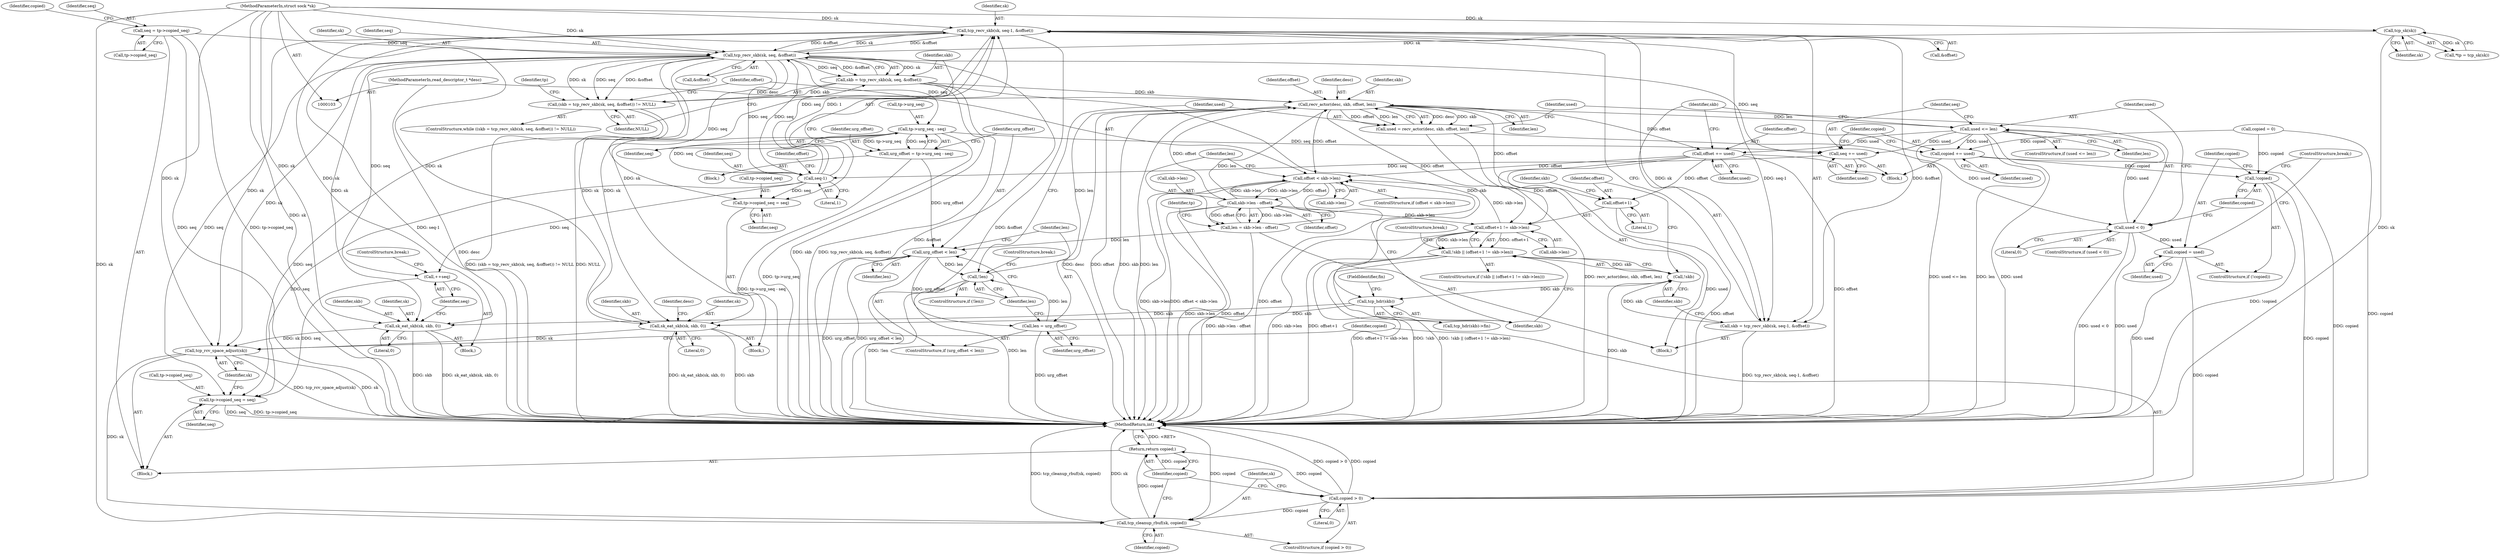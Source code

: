 digraph "0_linux_baff42ab1494528907bf4d5870359e31711746ae@pointer" {
"1000221" [label="(Call,tcp_recv_skb(sk, seq-1, &offset))"];
"1000138" [label="(Call,tcp_recv_skb(sk, seq, &offset))"];
"1000253" [label="(Call,sk_eat_skb(sk, skb, 0))"];
"1000221" [label="(Call,tcp_recv_skb(sk, seq-1, &offset))"];
"1000104" [label="(MethodParameterIn,struct sock *sk)"];
"1000223" [label="(Call,seq-1)"];
"1000210" [label="(Call,seq += used)"];
"1000206" [label="(Call,used <= len)"];
"1000193" [label="(Call,used < 0)"];
"1000185" [label="(Call,used = recv_actor(desc, skb, offset, len))"];
"1000187" [label="(Call,recv_actor(desc, skb, offset, len))"];
"1000105" [label="(MethodParameterIn,read_descriptor_t *desc)"];
"1000136" [label="(Call,skb = tcp_recv_skb(sk, seq, &offset))"];
"1000156" [label="(Call,skb->len - offset)"];
"1000146" [label="(Call,offset < skb->len)"];
"1000216" [label="(Call,offset += used)"];
"1000232" [label="(Call,offset+1 != skb->len)"];
"1000154" [label="(Call,len = skb->len - offset)"];
"1000182" [label="(Call,!len)"];
"1000178" [label="(Call,len = urg_offset)"];
"1000175" [label="(Call,urg_offset < len)"];
"1000167" [label="(Call,urg_offset = tp->urg_seq - seq)"];
"1000169" [label="(Call,tp->urg_seq - seq)"];
"1000242" [label="(Call,tcp_hdr(skb))"];
"1000230" [label="(Call,!skb)"];
"1000219" [label="(Call,skb = tcp_recv_skb(sk, seq-1, &offset))"];
"1000112" [label="(Call,tcp_sk(sk))"];
"1000115" [label="(Call,seq = tp->copied_seq)"];
"1000135" [label="(Call,(skb = tcp_recv_skb(sk, seq, &offset)) != NULL)"];
"1000229" [label="(Call,!skb || (offset+1 != skb->len))"];
"1000200" [label="(Call,copied = used)"];
"1000276" [label="(Call,copied > 0)"];
"1000279" [label="(Call,tcp_cleanup_rbuf(sk, copied))"];
"1000282" [label="(Return,return copied;)"];
"1000246" [label="(Call,sk_eat_skb(sk, skb, 0))"];
"1000273" [label="(Call,tcp_rcv_space_adjust(sk))"];
"1000250" [label="(Call,++seq)"];
"1000268" [label="(Call,tp->copied_seq = seq)"];
"1000263" [label="(Call,tp->copied_seq = seq)"];
"1000213" [label="(Call,copied += used)"];
"1000198" [label="(Call,!copied)"];
"1000233" [label="(Call,offset+1)"];
"1000227" [label="(Identifier,offset)"];
"1000141" [label="(Call,&offset)"];
"1000160" [label="(Identifier,offset)"];
"1000193" [label="(Call,used < 0)"];
"1000202" [label="(Identifier,used)"];
"1000156" [label="(Call,skb->len - offset)"];
"1000277" [label="(Identifier,copied)"];
"1000184" [label="(ControlStructure,break;)"];
"1000165" [label="(Block,)"];
"1000233" [label="(Call,offset+1)"];
"1000254" [label="(Identifier,sk)"];
"1000269" [label="(Call,tp->copied_seq)"];
"1000243" [label="(Identifier,skb)"];
"1000210" [label="(Call,seq += used)"];
"1000212" [label="(Identifier,used)"];
"1000223" [label="(Call,seq-1)"];
"1000194" [label="(Identifier,used)"];
"1000157" [label="(Call,skb->len)"];
"1000218" [label="(Identifier,used)"];
"1000139" [label="(Identifier,sk)"];
"1000242" [label="(Call,tcp_hdr(skb))"];
"1000272" [label="(Identifier,seq)"];
"1000255" [label="(Identifier,skb)"];
"1000186" [label="(Identifier,used)"];
"1000260" [label="(Identifier,desc)"];
"1000188" [label="(Identifier,desc)"];
"1000221" [label="(Call,tcp_recv_skb(sk, seq-1, &offset))"];
"1000187" [label="(Call,recv_actor(desc, skb, offset, len))"];
"1000200" [label="(Call,copied = used)"];
"1000267" [label="(Identifier,seq)"];
"1000183" [label="(Identifier,len)"];
"1000138" [label="(Call,tcp_recv_skb(sk, seq, &offset))"];
"1000225" [label="(Literal,1)"];
"1000140" [label="(Identifier,seq)"];
"1000154" [label="(Call,len = skb->len - offset)"];
"1000215" [label="(Identifier,used)"];
"1000244" [label="(FieldIdentifier,fin)"];
"1000203" [label="(ControlStructure,break;)"];
"1000117" [label="(Call,tp->copied_seq)"];
"1000281" [label="(Identifier,copied)"];
"1000251" [label="(Identifier,seq)"];
"1000181" [label="(ControlStructure,if (!len))"];
"1000168" [label="(Identifier,urg_offset)"];
"1000217" [label="(Identifier,offset)"];
"1000274" [label="(Identifier,sk)"];
"1000174" [label="(ControlStructure,if (urg_offset < len))"];
"1000248" [label="(Identifier,skb)"];
"1000137" [label="(Identifier,skb)"];
"1000234" [label="(Identifier,offset)"];
"1000214" [label="(Identifier,copied)"];
"1000176" [label="(Identifier,urg_offset)"];
"1000147" [label="(Identifier,offset)"];
"1000146" [label="(Call,offset < skb->len)"];
"1000273" [label="(Call,tcp_rcv_space_adjust(sk))"];
"1000268" [label="(Call,tp->copied_seq = seq)"];
"1000198" [label="(Call,!copied)"];
"1000213" [label="(Call,copied += used)"];
"1000122" [label="(Call,copied = 0)"];
"1000224" [label="(Identifier,seq)"];
"1000241" [label="(Call,tcp_hdr(skb)->fin)"];
"1000175" [label="(Call,urg_offset < len)"];
"1000178" [label="(Call,len = urg_offset)"];
"1000270" [label="(Identifier,tp)"];
"1000228" [label="(ControlStructure,if (!skb || (offset+1 != skb->len)))"];
"1000275" [label="(ControlStructure,if (copied > 0))"];
"1000284" [label="(MethodReturn,int)"];
"1000170" [label="(Call,tp->urg_seq)"];
"1000143" [label="(Identifier,NULL)"];
"1000115" [label="(Call,seq = tp->copied_seq)"];
"1000173" [label="(Identifier,seq)"];
"1000222" [label="(Identifier,sk)"];
"1000113" [label="(Identifier,sk)"];
"1000134" [label="(ControlStructure,while ((skb = tcp_recv_skb(sk, seq, &offset)) != NULL))"];
"1000169" [label="(Call,tp->urg_seq - seq)"];
"1000236" [label="(Call,skb->len)"];
"1000280" [label="(Identifier,sk)"];
"1000235" [label="(Literal,1)"];
"1000144" [label="(Block,)"];
"1000283" [label="(Identifier,copied)"];
"1000252" [label="(ControlStructure,break;)"];
"1000151" [label="(Block,)"];
"1000219" [label="(Call,skb = tcp_recv_skb(sk, seq-1, &offset))"];
"1000229" [label="(Call,!skb || (offset+1 != skb->len))"];
"1000192" [label="(ControlStructure,if (used < 0))"];
"1000177" [label="(Identifier,len)"];
"1000195" [label="(Literal,0)"];
"1000231" [label="(Identifier,skb)"];
"1000112" [label="(Call,tcp_sk(sk))"];
"1000105" [label="(MethodParameterIn,read_descriptor_t *desc)"];
"1000182" [label="(Call,!len)"];
"1000245" [label="(Block,)"];
"1000249" [label="(Literal,0)"];
"1000104" [label="(MethodParameterIn,struct sock *sk)"];
"1000148" [label="(Call,skb->len)"];
"1000278" [label="(Literal,0)"];
"1000123" [label="(Identifier,copied)"];
"1000179" [label="(Identifier,len)"];
"1000279" [label="(Call,tcp_cleanup_rbuf(sk, copied))"];
"1000256" [label="(Literal,0)"];
"1000226" [label="(Call,&offset)"];
"1000209" [label="(Block,)"];
"1000237" [label="(Identifier,skb)"];
"1000246" [label="(Call,sk_eat_skb(sk, skb, 0))"];
"1000206" [label="(Call,used <= len)"];
"1000145" [label="(ControlStructure,if (offset < skb->len))"];
"1000135" [label="(Call,(skb = tcp_recv_skb(sk, seq, &offset)) != NULL)"];
"1000205" [label="(ControlStructure,if (used <= len))"];
"1000207" [label="(Identifier,used)"];
"1000185" [label="(Call,used = recv_actor(desc, skb, offset, len))"];
"1000250" [label="(Call,++seq)"];
"1000211" [label="(Identifier,seq)"];
"1000201" [label="(Identifier,copied)"];
"1000253" [label="(Call,sk_eat_skb(sk, skb, 0))"];
"1000167" [label="(Call,urg_offset = tp->urg_seq - seq)"];
"1000208" [label="(Identifier,len)"];
"1000197" [label="(ControlStructure,if (!copied))"];
"1000180" [label="(Identifier,urg_offset)"];
"1000189" [label="(Identifier,skb)"];
"1000276" [label="(Call,copied > 0)"];
"1000232" [label="(Call,offset+1 != skb->len)"];
"1000282" [label="(Return,return copied;)"];
"1000216" [label="(Call,offset += used)"];
"1000163" [label="(Identifier,tp)"];
"1000107" [label="(Block,)"];
"1000264" [label="(Call,tp->copied_seq)"];
"1000190" [label="(Identifier,offset)"];
"1000136" [label="(Call,skb = tcp_recv_skb(sk, seq, &offset))"];
"1000191" [label="(Identifier,len)"];
"1000247" [label="(Identifier,sk)"];
"1000155" [label="(Identifier,len)"];
"1000263" [label="(Call,tp->copied_seq = seq)"];
"1000116" [label="(Identifier,seq)"];
"1000220" [label="(Identifier,skb)"];
"1000199" [label="(Identifier,copied)"];
"1000230" [label="(Call,!skb)"];
"1000239" [label="(ControlStructure,break;)"];
"1000110" [label="(Call,*tp = tcp_sk(sk))"];
"1000221" -> "1000219"  [label="AST: "];
"1000221" -> "1000226"  [label="CFG: "];
"1000222" -> "1000221"  [label="AST: "];
"1000223" -> "1000221"  [label="AST: "];
"1000226" -> "1000221"  [label="AST: "];
"1000219" -> "1000221"  [label="CFG: "];
"1000221" -> "1000284"  [label="DDG: seq-1"];
"1000221" -> "1000284"  [label="DDG: &offset"];
"1000221" -> "1000138"  [label="DDG: &offset"];
"1000221" -> "1000219"  [label="DDG: sk"];
"1000221" -> "1000219"  [label="DDG: seq-1"];
"1000221" -> "1000219"  [label="DDG: &offset"];
"1000138" -> "1000221"  [label="DDG: sk"];
"1000138" -> "1000221"  [label="DDG: &offset"];
"1000104" -> "1000221"  [label="DDG: sk"];
"1000223" -> "1000221"  [label="DDG: seq"];
"1000223" -> "1000221"  [label="DDG: 1"];
"1000221" -> "1000246"  [label="DDG: sk"];
"1000221" -> "1000253"  [label="DDG: sk"];
"1000221" -> "1000273"  [label="DDG: sk"];
"1000138" -> "1000136"  [label="AST: "];
"1000138" -> "1000141"  [label="CFG: "];
"1000139" -> "1000138"  [label="AST: "];
"1000140" -> "1000138"  [label="AST: "];
"1000141" -> "1000138"  [label="AST: "];
"1000136" -> "1000138"  [label="CFG: "];
"1000138" -> "1000284"  [label="DDG: &offset"];
"1000138" -> "1000135"  [label="DDG: sk"];
"1000138" -> "1000135"  [label="DDG: seq"];
"1000138" -> "1000135"  [label="DDG: &offset"];
"1000138" -> "1000136"  [label="DDG: sk"];
"1000138" -> "1000136"  [label="DDG: seq"];
"1000138" -> "1000136"  [label="DDG: &offset"];
"1000253" -> "1000138"  [label="DDG: sk"];
"1000112" -> "1000138"  [label="DDG: sk"];
"1000104" -> "1000138"  [label="DDG: sk"];
"1000115" -> "1000138"  [label="DDG: seq"];
"1000223" -> "1000138"  [label="DDG: seq"];
"1000138" -> "1000169"  [label="DDG: seq"];
"1000138" -> "1000210"  [label="DDG: seq"];
"1000138" -> "1000223"  [label="DDG: seq"];
"1000138" -> "1000246"  [label="DDG: sk"];
"1000138" -> "1000250"  [label="DDG: seq"];
"1000138" -> "1000253"  [label="DDG: sk"];
"1000138" -> "1000263"  [label="DDG: seq"];
"1000138" -> "1000268"  [label="DDG: seq"];
"1000138" -> "1000273"  [label="DDG: sk"];
"1000253" -> "1000144"  [label="AST: "];
"1000253" -> "1000256"  [label="CFG: "];
"1000254" -> "1000253"  [label="AST: "];
"1000255" -> "1000253"  [label="AST: "];
"1000256" -> "1000253"  [label="AST: "];
"1000260" -> "1000253"  [label="CFG: "];
"1000253" -> "1000284"  [label="DDG: sk_eat_skb(sk, skb, 0)"];
"1000253" -> "1000284"  [label="DDG: skb"];
"1000104" -> "1000253"  [label="DDG: sk"];
"1000242" -> "1000253"  [label="DDG: skb"];
"1000253" -> "1000273"  [label="DDG: sk"];
"1000104" -> "1000103"  [label="AST: "];
"1000104" -> "1000284"  [label="DDG: sk"];
"1000104" -> "1000112"  [label="DDG: sk"];
"1000104" -> "1000246"  [label="DDG: sk"];
"1000104" -> "1000273"  [label="DDG: sk"];
"1000104" -> "1000279"  [label="DDG: sk"];
"1000223" -> "1000225"  [label="CFG: "];
"1000224" -> "1000223"  [label="AST: "];
"1000225" -> "1000223"  [label="AST: "];
"1000227" -> "1000223"  [label="CFG: "];
"1000210" -> "1000223"  [label="DDG: seq"];
"1000169" -> "1000223"  [label="DDG: seq"];
"1000223" -> "1000250"  [label="DDG: seq"];
"1000223" -> "1000263"  [label="DDG: seq"];
"1000223" -> "1000268"  [label="DDG: seq"];
"1000210" -> "1000209"  [label="AST: "];
"1000210" -> "1000212"  [label="CFG: "];
"1000211" -> "1000210"  [label="AST: "];
"1000212" -> "1000210"  [label="AST: "];
"1000214" -> "1000210"  [label="CFG: "];
"1000206" -> "1000210"  [label="DDG: used"];
"1000169" -> "1000210"  [label="DDG: seq"];
"1000206" -> "1000205"  [label="AST: "];
"1000206" -> "1000208"  [label="CFG: "];
"1000207" -> "1000206"  [label="AST: "];
"1000208" -> "1000206"  [label="AST: "];
"1000211" -> "1000206"  [label="CFG: "];
"1000220" -> "1000206"  [label="CFG: "];
"1000206" -> "1000284"  [label="DDG: used <= len"];
"1000206" -> "1000284"  [label="DDG: len"];
"1000206" -> "1000284"  [label="DDG: used"];
"1000193" -> "1000206"  [label="DDG: used"];
"1000187" -> "1000206"  [label="DDG: len"];
"1000206" -> "1000213"  [label="DDG: used"];
"1000206" -> "1000216"  [label="DDG: used"];
"1000193" -> "1000192"  [label="AST: "];
"1000193" -> "1000195"  [label="CFG: "];
"1000194" -> "1000193"  [label="AST: "];
"1000195" -> "1000193"  [label="AST: "];
"1000199" -> "1000193"  [label="CFG: "];
"1000207" -> "1000193"  [label="CFG: "];
"1000193" -> "1000284"  [label="DDG: used"];
"1000193" -> "1000284"  [label="DDG: used < 0"];
"1000185" -> "1000193"  [label="DDG: used"];
"1000193" -> "1000200"  [label="DDG: used"];
"1000185" -> "1000151"  [label="AST: "];
"1000185" -> "1000187"  [label="CFG: "];
"1000186" -> "1000185"  [label="AST: "];
"1000187" -> "1000185"  [label="AST: "];
"1000194" -> "1000185"  [label="CFG: "];
"1000185" -> "1000284"  [label="DDG: recv_actor(desc, skb, offset, len)"];
"1000187" -> "1000185"  [label="DDG: desc"];
"1000187" -> "1000185"  [label="DDG: skb"];
"1000187" -> "1000185"  [label="DDG: offset"];
"1000187" -> "1000185"  [label="DDG: len"];
"1000187" -> "1000191"  [label="CFG: "];
"1000188" -> "1000187"  [label="AST: "];
"1000189" -> "1000187"  [label="AST: "];
"1000190" -> "1000187"  [label="AST: "];
"1000191" -> "1000187"  [label="AST: "];
"1000187" -> "1000284"  [label="DDG: desc"];
"1000187" -> "1000284"  [label="DDG: offset"];
"1000187" -> "1000284"  [label="DDG: skb"];
"1000187" -> "1000284"  [label="DDG: len"];
"1000187" -> "1000146"  [label="DDG: offset"];
"1000105" -> "1000187"  [label="DDG: desc"];
"1000136" -> "1000187"  [label="DDG: skb"];
"1000156" -> "1000187"  [label="DDG: offset"];
"1000154" -> "1000187"  [label="DDG: len"];
"1000182" -> "1000187"  [label="DDG: len"];
"1000187" -> "1000216"  [label="DDG: offset"];
"1000187" -> "1000232"  [label="DDG: offset"];
"1000187" -> "1000233"  [label="DDG: offset"];
"1000105" -> "1000103"  [label="AST: "];
"1000105" -> "1000284"  [label="DDG: desc"];
"1000136" -> "1000135"  [label="AST: "];
"1000137" -> "1000136"  [label="AST: "];
"1000143" -> "1000136"  [label="CFG: "];
"1000136" -> "1000284"  [label="DDG: tcp_recv_skb(sk, seq, &offset)"];
"1000136" -> "1000284"  [label="DDG: skb"];
"1000136" -> "1000135"  [label="DDG: skb"];
"1000136" -> "1000242"  [label="DDG: skb"];
"1000156" -> "1000154"  [label="AST: "];
"1000156" -> "1000160"  [label="CFG: "];
"1000157" -> "1000156"  [label="AST: "];
"1000160" -> "1000156"  [label="AST: "];
"1000154" -> "1000156"  [label="CFG: "];
"1000156" -> "1000284"  [label="DDG: skb->len"];
"1000156" -> "1000284"  [label="DDG: offset"];
"1000156" -> "1000146"  [label="DDG: skb->len"];
"1000156" -> "1000154"  [label="DDG: skb->len"];
"1000156" -> "1000154"  [label="DDG: offset"];
"1000146" -> "1000156"  [label="DDG: skb->len"];
"1000146" -> "1000156"  [label="DDG: offset"];
"1000156" -> "1000232"  [label="DDG: skb->len"];
"1000146" -> "1000145"  [label="AST: "];
"1000146" -> "1000148"  [label="CFG: "];
"1000147" -> "1000146"  [label="AST: "];
"1000148" -> "1000146"  [label="AST: "];
"1000155" -> "1000146"  [label="CFG: "];
"1000243" -> "1000146"  [label="CFG: "];
"1000146" -> "1000284"  [label="DDG: skb->len"];
"1000146" -> "1000284"  [label="DDG: offset < skb->len"];
"1000146" -> "1000284"  [label="DDG: offset"];
"1000216" -> "1000146"  [label="DDG: offset"];
"1000232" -> "1000146"  [label="DDG: skb->len"];
"1000216" -> "1000209"  [label="AST: "];
"1000216" -> "1000218"  [label="CFG: "];
"1000217" -> "1000216"  [label="AST: "];
"1000218" -> "1000216"  [label="AST: "];
"1000220" -> "1000216"  [label="CFG: "];
"1000216" -> "1000284"  [label="DDG: offset"];
"1000216" -> "1000284"  [label="DDG: used"];
"1000216" -> "1000232"  [label="DDG: offset"];
"1000216" -> "1000233"  [label="DDG: offset"];
"1000232" -> "1000229"  [label="AST: "];
"1000232" -> "1000236"  [label="CFG: "];
"1000233" -> "1000232"  [label="AST: "];
"1000236" -> "1000232"  [label="AST: "];
"1000229" -> "1000232"  [label="CFG: "];
"1000232" -> "1000284"  [label="DDG: skb->len"];
"1000232" -> "1000284"  [label="DDG: offset+1"];
"1000232" -> "1000229"  [label="DDG: offset+1"];
"1000232" -> "1000229"  [label="DDG: skb->len"];
"1000154" -> "1000151"  [label="AST: "];
"1000155" -> "1000154"  [label="AST: "];
"1000163" -> "1000154"  [label="CFG: "];
"1000154" -> "1000284"  [label="DDG: skb->len - offset"];
"1000154" -> "1000175"  [label="DDG: len"];
"1000182" -> "1000181"  [label="AST: "];
"1000182" -> "1000183"  [label="CFG: "];
"1000183" -> "1000182"  [label="AST: "];
"1000184" -> "1000182"  [label="CFG: "];
"1000186" -> "1000182"  [label="CFG: "];
"1000182" -> "1000284"  [label="DDG: !len"];
"1000182" -> "1000284"  [label="DDG: len"];
"1000178" -> "1000182"  [label="DDG: len"];
"1000175" -> "1000182"  [label="DDG: len"];
"1000178" -> "1000174"  [label="AST: "];
"1000178" -> "1000180"  [label="CFG: "];
"1000179" -> "1000178"  [label="AST: "];
"1000180" -> "1000178"  [label="AST: "];
"1000183" -> "1000178"  [label="CFG: "];
"1000178" -> "1000284"  [label="DDG: urg_offset"];
"1000175" -> "1000178"  [label="DDG: urg_offset"];
"1000175" -> "1000174"  [label="AST: "];
"1000175" -> "1000177"  [label="CFG: "];
"1000176" -> "1000175"  [label="AST: "];
"1000177" -> "1000175"  [label="AST: "];
"1000179" -> "1000175"  [label="CFG: "];
"1000183" -> "1000175"  [label="CFG: "];
"1000175" -> "1000284"  [label="DDG: urg_offset"];
"1000175" -> "1000284"  [label="DDG: urg_offset < len"];
"1000167" -> "1000175"  [label="DDG: urg_offset"];
"1000167" -> "1000165"  [label="AST: "];
"1000167" -> "1000169"  [label="CFG: "];
"1000168" -> "1000167"  [label="AST: "];
"1000169" -> "1000167"  [label="AST: "];
"1000176" -> "1000167"  [label="CFG: "];
"1000167" -> "1000284"  [label="DDG: tp->urg_seq - seq"];
"1000169" -> "1000167"  [label="DDG: tp->urg_seq"];
"1000169" -> "1000167"  [label="DDG: seq"];
"1000169" -> "1000173"  [label="CFG: "];
"1000170" -> "1000169"  [label="AST: "];
"1000173" -> "1000169"  [label="AST: "];
"1000169" -> "1000284"  [label="DDG: tp->urg_seq"];
"1000169" -> "1000268"  [label="DDG: seq"];
"1000242" -> "1000241"  [label="AST: "];
"1000242" -> "1000243"  [label="CFG: "];
"1000243" -> "1000242"  [label="AST: "];
"1000244" -> "1000242"  [label="CFG: "];
"1000230" -> "1000242"  [label="DDG: skb"];
"1000242" -> "1000246"  [label="DDG: skb"];
"1000230" -> "1000229"  [label="AST: "];
"1000230" -> "1000231"  [label="CFG: "];
"1000231" -> "1000230"  [label="AST: "];
"1000234" -> "1000230"  [label="CFG: "];
"1000229" -> "1000230"  [label="CFG: "];
"1000230" -> "1000284"  [label="DDG: skb"];
"1000230" -> "1000229"  [label="DDG: skb"];
"1000219" -> "1000230"  [label="DDG: skb"];
"1000219" -> "1000151"  [label="AST: "];
"1000220" -> "1000219"  [label="AST: "];
"1000231" -> "1000219"  [label="CFG: "];
"1000219" -> "1000284"  [label="DDG: tcp_recv_skb(sk, seq-1, &offset)"];
"1000112" -> "1000110"  [label="AST: "];
"1000112" -> "1000113"  [label="CFG: "];
"1000113" -> "1000112"  [label="AST: "];
"1000110" -> "1000112"  [label="CFG: "];
"1000112" -> "1000284"  [label="DDG: sk"];
"1000112" -> "1000110"  [label="DDG: sk"];
"1000115" -> "1000107"  [label="AST: "];
"1000115" -> "1000117"  [label="CFG: "];
"1000116" -> "1000115"  [label="AST: "];
"1000117" -> "1000115"  [label="AST: "];
"1000123" -> "1000115"  [label="CFG: "];
"1000115" -> "1000284"  [label="DDG: tp->copied_seq"];
"1000115" -> "1000284"  [label="DDG: seq"];
"1000135" -> "1000134"  [label="AST: "];
"1000135" -> "1000143"  [label="CFG: "];
"1000143" -> "1000135"  [label="AST: "];
"1000147" -> "1000135"  [label="CFG: "];
"1000270" -> "1000135"  [label="CFG: "];
"1000135" -> "1000284"  [label="DDG: (skb = tcp_recv_skb(sk, seq, &offset)) != NULL"];
"1000135" -> "1000284"  [label="DDG: NULL"];
"1000229" -> "1000228"  [label="AST: "];
"1000239" -> "1000229"  [label="CFG: "];
"1000243" -> "1000229"  [label="CFG: "];
"1000229" -> "1000284"  [label="DDG: !skb || (offset+1 != skb->len)"];
"1000229" -> "1000284"  [label="DDG: offset+1 != skb->len"];
"1000229" -> "1000284"  [label="DDG: !skb"];
"1000200" -> "1000197"  [label="AST: "];
"1000200" -> "1000202"  [label="CFG: "];
"1000201" -> "1000200"  [label="AST: "];
"1000202" -> "1000200"  [label="AST: "];
"1000203" -> "1000200"  [label="CFG: "];
"1000200" -> "1000284"  [label="DDG: used"];
"1000200" -> "1000276"  [label="DDG: copied"];
"1000276" -> "1000275"  [label="AST: "];
"1000276" -> "1000278"  [label="CFG: "];
"1000277" -> "1000276"  [label="AST: "];
"1000278" -> "1000276"  [label="AST: "];
"1000280" -> "1000276"  [label="CFG: "];
"1000283" -> "1000276"  [label="CFG: "];
"1000276" -> "1000284"  [label="DDG: copied > 0"];
"1000276" -> "1000284"  [label="DDG: copied"];
"1000213" -> "1000276"  [label="DDG: copied"];
"1000122" -> "1000276"  [label="DDG: copied"];
"1000198" -> "1000276"  [label="DDG: copied"];
"1000276" -> "1000279"  [label="DDG: copied"];
"1000276" -> "1000282"  [label="DDG: copied"];
"1000279" -> "1000275"  [label="AST: "];
"1000279" -> "1000281"  [label="CFG: "];
"1000280" -> "1000279"  [label="AST: "];
"1000281" -> "1000279"  [label="AST: "];
"1000283" -> "1000279"  [label="CFG: "];
"1000279" -> "1000284"  [label="DDG: sk"];
"1000279" -> "1000284"  [label="DDG: copied"];
"1000279" -> "1000284"  [label="DDG: tcp_cleanup_rbuf(sk, copied)"];
"1000273" -> "1000279"  [label="DDG: sk"];
"1000279" -> "1000282"  [label="DDG: copied"];
"1000282" -> "1000107"  [label="AST: "];
"1000282" -> "1000283"  [label="CFG: "];
"1000283" -> "1000282"  [label="AST: "];
"1000284" -> "1000282"  [label="CFG: "];
"1000282" -> "1000284"  [label="DDG: <RET>"];
"1000283" -> "1000282"  [label="DDG: copied"];
"1000246" -> "1000245"  [label="AST: "];
"1000246" -> "1000249"  [label="CFG: "];
"1000247" -> "1000246"  [label="AST: "];
"1000248" -> "1000246"  [label="AST: "];
"1000249" -> "1000246"  [label="AST: "];
"1000251" -> "1000246"  [label="CFG: "];
"1000246" -> "1000284"  [label="DDG: skb"];
"1000246" -> "1000284"  [label="DDG: sk_eat_skb(sk, skb, 0)"];
"1000246" -> "1000273"  [label="DDG: sk"];
"1000273" -> "1000107"  [label="AST: "];
"1000273" -> "1000274"  [label="CFG: "];
"1000274" -> "1000273"  [label="AST: "];
"1000277" -> "1000273"  [label="CFG: "];
"1000273" -> "1000284"  [label="DDG: sk"];
"1000273" -> "1000284"  [label="DDG: tcp_rcv_space_adjust(sk)"];
"1000250" -> "1000245"  [label="AST: "];
"1000250" -> "1000251"  [label="CFG: "];
"1000251" -> "1000250"  [label="AST: "];
"1000252" -> "1000250"  [label="CFG: "];
"1000250" -> "1000268"  [label="DDG: seq"];
"1000268" -> "1000107"  [label="AST: "];
"1000268" -> "1000272"  [label="CFG: "];
"1000269" -> "1000268"  [label="AST: "];
"1000272" -> "1000268"  [label="AST: "];
"1000274" -> "1000268"  [label="CFG: "];
"1000268" -> "1000284"  [label="DDG: tp->copied_seq"];
"1000268" -> "1000284"  [label="DDG: seq"];
"1000263" -> "1000144"  [label="AST: "];
"1000263" -> "1000267"  [label="CFG: "];
"1000264" -> "1000263"  [label="AST: "];
"1000267" -> "1000263"  [label="AST: "];
"1000137" -> "1000263"  [label="CFG: "];
"1000213" -> "1000209"  [label="AST: "];
"1000213" -> "1000215"  [label="CFG: "];
"1000214" -> "1000213"  [label="AST: "];
"1000215" -> "1000213"  [label="AST: "];
"1000217" -> "1000213"  [label="CFG: "];
"1000213" -> "1000198"  [label="DDG: copied"];
"1000122" -> "1000213"  [label="DDG: copied"];
"1000198" -> "1000197"  [label="AST: "];
"1000198" -> "1000199"  [label="CFG: "];
"1000199" -> "1000198"  [label="AST: "];
"1000201" -> "1000198"  [label="CFG: "];
"1000203" -> "1000198"  [label="CFG: "];
"1000198" -> "1000284"  [label="DDG: !copied"];
"1000122" -> "1000198"  [label="DDG: copied"];
"1000233" -> "1000235"  [label="CFG: "];
"1000234" -> "1000233"  [label="AST: "];
"1000235" -> "1000233"  [label="AST: "];
"1000237" -> "1000233"  [label="CFG: "];
"1000233" -> "1000284"  [label="DDG: offset"];
}
